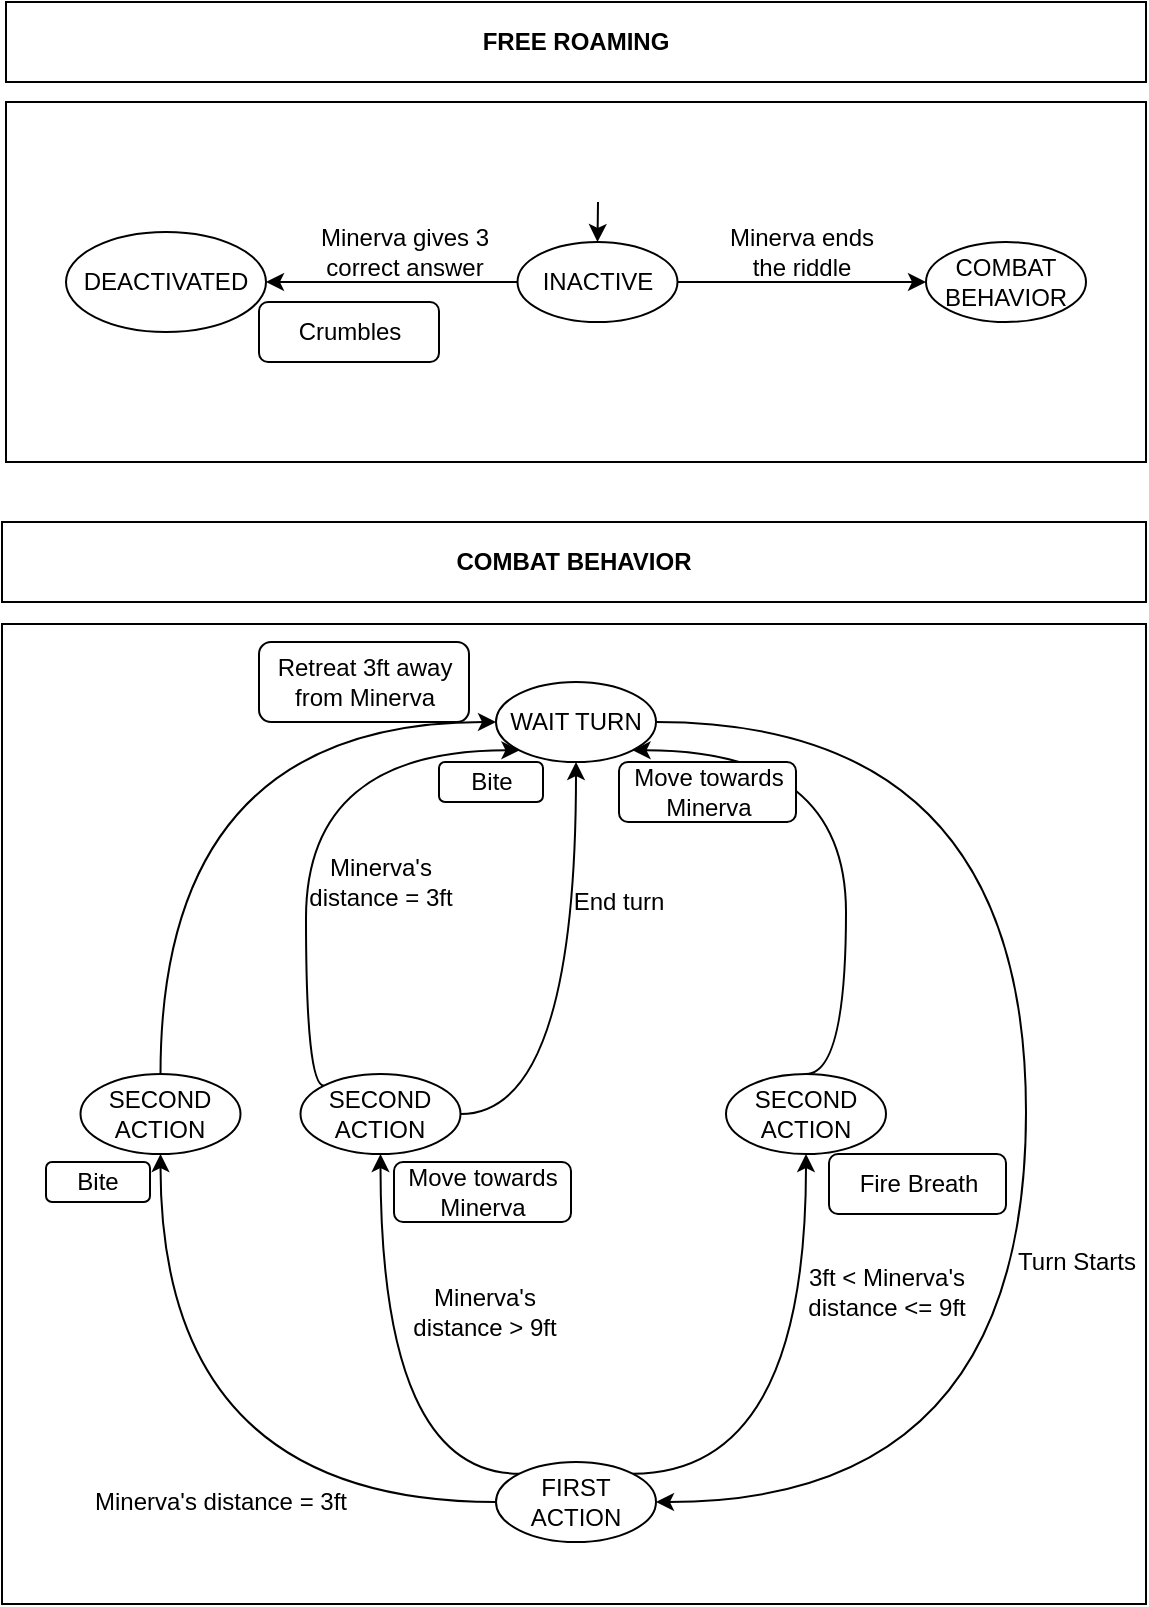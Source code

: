 <mxfile version="13.10.9" type="google"><diagram id="8gX5AlxMuqcwr_Vli5Bi" name="Page-1"><mxGraphModel dx="1422" dy="762" grid="1" gridSize="10" guides="1" tooltips="1" connect="1" arrows="1" fold="1" page="1" pageScale="1" pageWidth="827" pageHeight="1169" math="0" shadow="0"><root><mxCell id="0"/><mxCell id="1" parent="0"/><mxCell id="YDH0O2rl7Gbi4XmpD5QN-3" value="&lt;b&gt;COMBAT BEHAVIOR&lt;/b&gt;" style="rounded=0;whiteSpace=wrap;html=1;" parent="1" vertex="1"><mxGeometry x="128" y="360" width="572" height="40" as="geometry"/></mxCell><mxCell id="6dqQPeZfZddGz6Eh8Qi5-1" value="" style="rounded=0;whiteSpace=wrap;html=1;" parent="1" vertex="1"><mxGeometry x="130" y="150" width="570" height="180" as="geometry"/></mxCell><mxCell id="1xnQNxJjklzZsHYVbf8--6" style="edgeStyle=orthogonalEdgeStyle;curved=1;orthogonalLoop=1;jettySize=auto;html=1;strokeColor=#000000;" parent="1" source="6dqQPeZfZddGz6Eh8Qi5-2" target="6dqQPeZfZddGz6Eh8Qi5-12" edge="1"><mxGeometry relative="1" as="geometry"/></mxCell><mxCell id="1xnQNxJjklzZsHYVbf8--7" style="edgeStyle=orthogonalEdgeStyle;curved=1;orthogonalLoop=1;jettySize=auto;html=1;strokeColor=#000000;" parent="1" source="6dqQPeZfZddGz6Eh8Qi5-2" target="6dqQPeZfZddGz6Eh8Qi5-3" edge="1"><mxGeometry relative="1" as="geometry"/></mxCell><mxCell id="6dqQPeZfZddGz6Eh8Qi5-2" value="INACTIVE" style="ellipse;whiteSpace=wrap;html=1;" parent="1" vertex="1"><mxGeometry x="385.75" y="220" width="80" height="40" as="geometry"/></mxCell><mxCell id="6dqQPeZfZddGz6Eh8Qi5-3" value="COMBAT BEHAVIOR" style="ellipse;whiteSpace=wrap;html=1;" parent="1" vertex="1"><mxGeometry x="590" y="220" width="80" height="40" as="geometry"/></mxCell><mxCell id="6dqQPeZfZddGz6Eh8Qi5-5" value="Minerva ends the riddle" style="text;html=1;strokeColor=none;fillColor=none;align=center;verticalAlign=middle;whiteSpace=wrap;rounded=0;" parent="1" vertex="1"><mxGeometry x="490" y="215" width="76" height="20" as="geometry"/></mxCell><mxCell id="6dqQPeZfZddGz6Eh8Qi5-6" value="&lt;b&gt;FREE ROAMING&lt;/b&gt;" style="rounded=0;whiteSpace=wrap;html=1;" parent="1" vertex="1"><mxGeometry x="130" y="100" width="570" height="40" as="geometry"/></mxCell><mxCell id="6dqQPeZfZddGz6Eh8Qi5-12" value="DEACTIVATED" style="ellipse;whiteSpace=wrap;html=1;" parent="1" vertex="1"><mxGeometry x="160" y="215" width="100" height="50" as="geometry"/></mxCell><mxCell id="6dqQPeZfZddGz6Eh8Qi5-14" value="Minerva gives 3 correct answer" style="text;html=1;strokeColor=none;fillColor=none;align=center;verticalAlign=middle;whiteSpace=wrap;rounded=0;" parent="1" vertex="1"><mxGeometry x="277.25" y="215" width="105" height="20" as="geometry"/></mxCell><mxCell id="6dqQPeZfZddGz6Eh8Qi5-15" value="Crumbles" style="rounded=1;whiteSpace=wrap;html=1;" parent="1" vertex="1"><mxGeometry x="256.5" y="250" width="90" height="30" as="geometry"/></mxCell><mxCell id="6dqQPeZfZddGz6Eh8Qi5-21" value="" style="rounded=0;whiteSpace=wrap;html=1;" parent="1" vertex="1"><mxGeometry x="128" y="411" width="572" height="490" as="geometry"/></mxCell><mxCell id="1xnQNxJjklzZsHYVbf8--14" style="edgeStyle=orthogonalEdgeStyle;curved=1;orthogonalLoop=1;jettySize=auto;html=1;entryX=1;entryY=0.5;entryDx=0;entryDy=0;strokeColor=#000000;" parent="1" source="6dqQPeZfZddGz6Eh8Qi5-22" target="6dqQPeZfZddGz6Eh8Qi5-23" edge="1"><mxGeometry relative="1" as="geometry"><Array as="points"><mxPoint x="640" y="460"/><mxPoint x="640" y="850"/></Array></mxGeometry></mxCell><mxCell id="6dqQPeZfZddGz6Eh8Qi5-22" value="WAIT TURN" style="ellipse;whiteSpace=wrap;html=1;" parent="1" vertex="1"><mxGeometry x="375" y="440" width="80" height="40" as="geometry"/></mxCell><mxCell id="1xnQNxJjklzZsHYVbf8--11" style="edgeStyle=orthogonalEdgeStyle;curved=1;orthogonalLoop=1;jettySize=auto;html=1;strokeColor=#000000;" parent="1" source="6dqQPeZfZddGz6Eh8Qi5-23" target="1xnQNxJjklzZsHYVbf8--10" edge="1"><mxGeometry relative="1" as="geometry"/></mxCell><mxCell id="1xnQNxJjklzZsHYVbf8--25" style="edgeStyle=orthogonalEdgeStyle;curved=1;orthogonalLoop=1;jettySize=auto;html=1;strokeColor=#000000;exitX=0;exitY=0;exitDx=0;exitDy=0;" parent="1" source="6dqQPeZfZddGz6Eh8Qi5-23" target="6dqQPeZfZddGz6Eh8Qi5-26" edge="1"><mxGeometry relative="1" as="geometry"/></mxCell><mxCell id="1xnQNxJjklzZsHYVbf8--28" style="edgeStyle=orthogonalEdgeStyle;curved=1;orthogonalLoop=1;jettySize=auto;html=1;strokeColor=#000000;exitX=1;exitY=0;exitDx=0;exitDy=0;" parent="1" source="6dqQPeZfZddGz6Eh8Qi5-23" target="1xnQNxJjklzZsHYVbf8--20" edge="1"><mxGeometry relative="1" as="geometry"/></mxCell><mxCell id="6dqQPeZfZddGz6Eh8Qi5-23" value="FIRST ACTION" style="ellipse;whiteSpace=wrap;html=1;" parent="1" vertex="1"><mxGeometry x="375" y="830" width="80" height="40" as="geometry"/></mxCell><mxCell id="1xnQNxJjklzZsHYVbf8--22" style="edgeStyle=orthogonalEdgeStyle;curved=1;orthogonalLoop=1;jettySize=auto;html=1;entryX=0;entryY=1;entryDx=0;entryDy=0;strokeColor=#000000;exitX=0;exitY=0;exitDx=0;exitDy=0;" parent="1" source="6dqQPeZfZddGz6Eh8Qi5-26" target="6dqQPeZfZddGz6Eh8Qi5-22" edge="1"><mxGeometry relative="1" as="geometry"><Array as="points"><mxPoint x="280" y="642"/><mxPoint x="280" y="474"/></Array></mxGeometry></mxCell><mxCell id="1xnQNxJjklzZsHYVbf8--23" style="edgeStyle=orthogonalEdgeStyle;curved=1;orthogonalLoop=1;jettySize=auto;html=1;entryX=0.5;entryY=1;entryDx=0;entryDy=0;strokeColor=#000000;" parent="1" source="6dqQPeZfZddGz6Eh8Qi5-26" target="6dqQPeZfZddGz6Eh8Qi5-22" edge="1"><mxGeometry relative="1" as="geometry"/></mxCell><mxCell id="6dqQPeZfZddGz6Eh8Qi5-26" value="SECOND ACTION" style="ellipse;whiteSpace=wrap;html=1;" parent="1" vertex="1"><mxGeometry x="277.25" y="636" width="80" height="40" as="geometry"/></mxCell><mxCell id="6dqQPeZfZddGz6Eh8Qi5-40" value="Bite" style="rounded=1;whiteSpace=wrap;html=1;" parent="1" vertex="1"><mxGeometry x="150" y="680" width="52" height="20" as="geometry"/></mxCell><mxCell id="1xnQNxJjklzZsHYVbf8--4" value="Fire Breath" style="rounded=1;whiteSpace=wrap;html=1;" parent="1" vertex="1"><mxGeometry x="541.5" y="676" width="88.5" height="30" as="geometry"/></mxCell><mxCell id="1xnQNxJjklzZsHYVbf8--8" value="" style="endArrow=classic;html=1;strokeColor=#000000;entryX=0.5;entryY=0;entryDx=0;entryDy=0;" parent="1" target="6dqQPeZfZddGz6Eh8Qi5-2" edge="1"><mxGeometry width="50" height="50" relative="1" as="geometry"><mxPoint x="426" y="200" as="sourcePoint"/><mxPoint x="440" y="270" as="targetPoint"/></mxGeometry></mxCell><mxCell id="1xnQNxJjklzZsHYVbf8--9" value="Minerva's distance = 3ft" style="text;html=1;align=center;verticalAlign=middle;resizable=0;points=[];autosize=1;" parent="1" vertex="1"><mxGeometry x="167.25" y="840" width="140" height="20" as="geometry"/></mxCell><mxCell id="1xnQNxJjklzZsHYVbf8--12" style="edgeStyle=orthogonalEdgeStyle;curved=1;orthogonalLoop=1;jettySize=auto;html=1;entryX=0;entryY=0.5;entryDx=0;entryDy=0;strokeColor=#000000;exitX=0.5;exitY=0;exitDx=0;exitDy=0;" parent="1" source="1xnQNxJjklzZsHYVbf8--10" target="6dqQPeZfZddGz6Eh8Qi5-22" edge="1"><mxGeometry relative="1" as="geometry"/></mxCell><mxCell id="1xnQNxJjklzZsHYVbf8--10" value="SECOND ACTION" style="ellipse;whiteSpace=wrap;html=1;" parent="1" vertex="1"><mxGeometry x="167.25" y="636" width="80" height="40" as="geometry"/></mxCell><mxCell id="1xnQNxJjklzZsHYVbf8--15" value="Turn Starts" style="text;html=1;align=center;verticalAlign=middle;resizable=0;points=[];autosize=1;" parent="1" vertex="1"><mxGeometry x="630" y="720" width="70" height="20" as="geometry"/></mxCell><mxCell id="1xnQNxJjklzZsHYVbf8--18" value="Minerva's &lt;br&gt;distance = 3ft" style="text;html=1;align=center;verticalAlign=middle;resizable=0;points=[];autosize=1;" parent="1" vertex="1"><mxGeometry x="272.25" y="525" width="90" height="30" as="geometry"/></mxCell><mxCell id="1xnQNxJjklzZsHYVbf8--19" value="Bite" style="rounded=1;whiteSpace=wrap;html=1;" parent="1" vertex="1"><mxGeometry x="346.5" y="480" width="52" height="20" as="geometry"/></mxCell><mxCell id="1xnQNxJjklzZsHYVbf8--30" style="edgeStyle=orthogonalEdgeStyle;curved=1;orthogonalLoop=1;jettySize=auto;html=1;strokeColor=#000000;entryX=1;entryY=1;entryDx=0;entryDy=0;exitX=0.5;exitY=0;exitDx=0;exitDy=0;" parent="1" source="1xnQNxJjklzZsHYVbf8--20" target="6dqQPeZfZddGz6Eh8Qi5-22" edge="1"><mxGeometry relative="1" as="geometry"><Array as="points"><mxPoint x="550" y="636"/><mxPoint x="550" y="474"/></Array></mxGeometry></mxCell><mxCell id="1xnQNxJjklzZsHYVbf8--20" value="SECOND ACTION" style="ellipse;whiteSpace=wrap;html=1;" parent="1" vertex="1"><mxGeometry x="490" y="636" width="80" height="40" as="geometry"/></mxCell><mxCell id="1xnQNxJjklzZsHYVbf8--26" value="Minerva's &lt;br&gt;distance &amp;gt; 9ft" style="text;html=1;align=center;verticalAlign=middle;resizable=0;points=[];autosize=1;" parent="1" vertex="1"><mxGeometry x="324" y="740" width="90" height="30" as="geometry"/></mxCell><mxCell id="1xnQNxJjklzZsHYVbf8--27" value="Move towards Minerva" style="rounded=1;whiteSpace=wrap;html=1;" parent="1" vertex="1"><mxGeometry x="324" y="680" width="88.5" height="30" as="geometry"/></mxCell><mxCell id="1xnQNxJjklzZsHYVbf8--33" value="3ft &amp;lt; Minerva's &lt;br&gt;distance &amp;lt;= 9ft" style="text;html=1;align=center;verticalAlign=middle;resizable=0;points=[];autosize=1;" parent="1" vertex="1"><mxGeometry x="525" y="730" width="90" height="30" as="geometry"/></mxCell><mxCell id="1xnQNxJjklzZsHYVbf8--34" value="Retreat 3ft away from Minerva" style="rounded=1;whiteSpace=wrap;html=1;" parent="1" vertex="1"><mxGeometry x="256.5" y="420" width="105" height="40" as="geometry"/></mxCell><mxCell id="1xnQNxJjklzZsHYVbf8--35" value="End turn" style="text;html=1;align=center;verticalAlign=middle;resizable=0;points=[];autosize=1;" parent="1" vertex="1"><mxGeometry x="405.75" y="540" width="60" height="20" as="geometry"/></mxCell><mxCell id="fKfGYJaGKW7UMmq22nSo-1" value="Move towards Minerva" style="rounded=1;whiteSpace=wrap;html=1;" vertex="1" parent="1"><mxGeometry x="436.5" y="480" width="88.5" height="30" as="geometry"/></mxCell></root></mxGraphModel></diagram></mxfile>